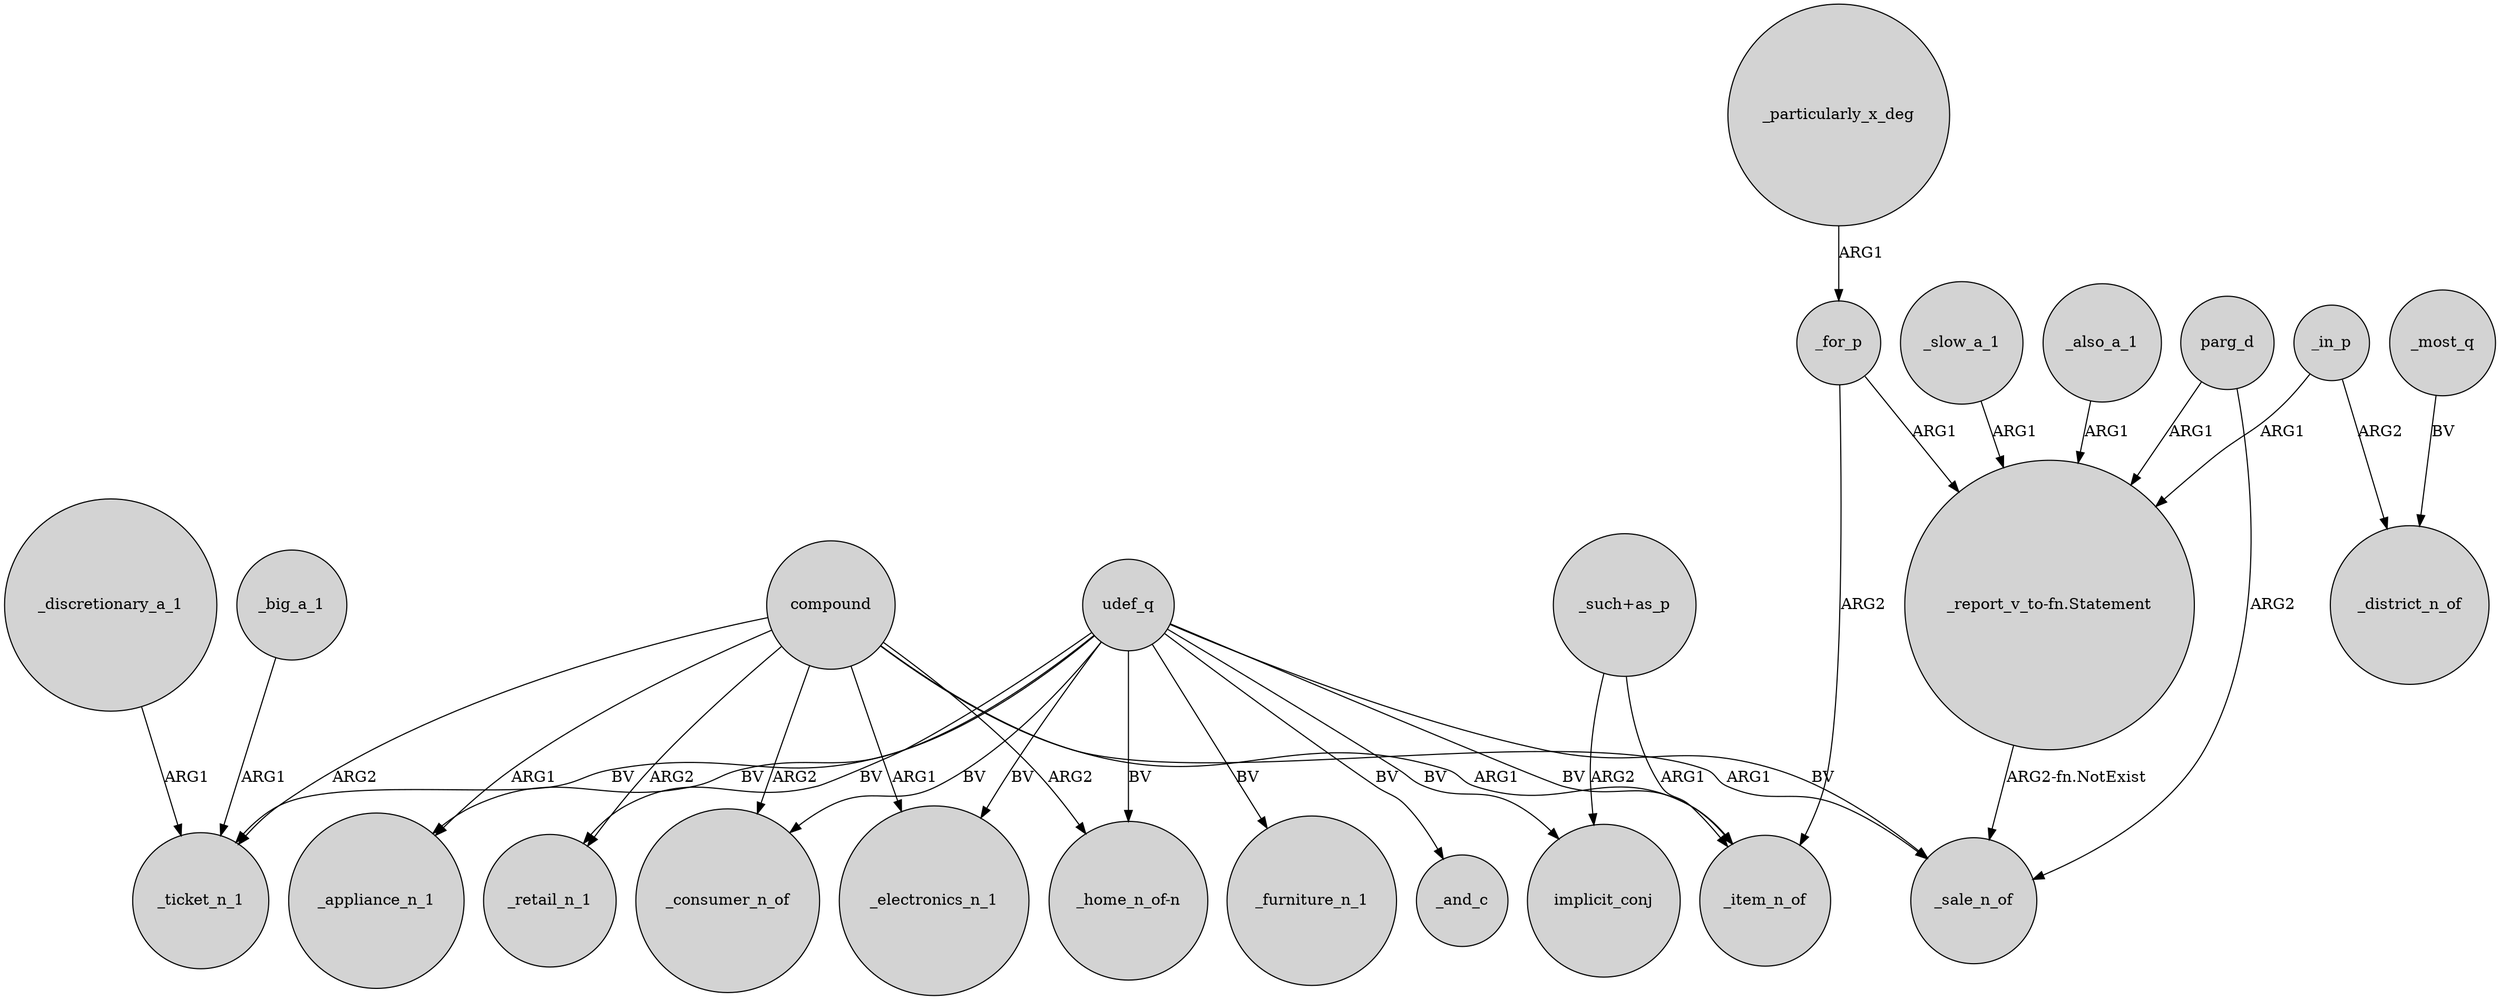 digraph {
	node [shape=circle style=filled]
	_big_a_1 -> _ticket_n_1 [label=ARG1]
	compound -> _electronics_n_1 [label=ARG1]
	compound -> _appliance_n_1 [label=ARG1]
	_for_p -> "_report_v_to-fn.Statement" [label=ARG1]
	udef_q -> _ticket_n_1 [label=BV]
	compound -> _retail_n_1 [label=ARG2]
	udef_q -> "_home_n_of-n" [label=BV]
	udef_q -> implicit_conj [label=BV]
	"_report_v_to-fn.Statement" -> _sale_n_of [label="ARG2-fn.NotExist"]
	_most_q -> _district_n_of [label=BV]
	_particularly_x_deg -> _for_p [label=ARG1]
	_discretionary_a_1 -> _ticket_n_1 [label=ARG1]
	udef_q -> _electronics_n_1 [label=BV]
	compound -> _item_n_of [label=ARG1]
	_in_p -> _district_n_of [label=ARG2]
	udef_q -> _item_n_of [label=BV]
	compound -> _ticket_n_1 [label=ARG2]
	udef_q -> _furniture_n_1 [label=BV]
	udef_q -> _appliance_n_1 [label=BV]
	parg_d -> _sale_n_of [label=ARG2]
	parg_d -> "_report_v_to-fn.Statement" [label=ARG1]
	udef_q -> _consumer_n_of [label=BV]
	"_such+as_p" -> implicit_conj [label=ARG2]
	udef_q -> _sale_n_of [label=BV]
	_in_p -> "_report_v_to-fn.Statement" [label=ARG1]
	compound -> _consumer_n_of [label=ARG2]
	udef_q -> _retail_n_1 [label=BV]
	_slow_a_1 -> "_report_v_to-fn.Statement" [label=ARG1]
	compound -> "_home_n_of-n" [label=ARG2]
	"_such+as_p" -> _item_n_of [label=ARG1]
	udef_q -> _and_c [label=BV]
	_also_a_1 -> "_report_v_to-fn.Statement" [label=ARG1]
	_for_p -> _item_n_of [label=ARG2]
	compound -> _sale_n_of [label=ARG1]
}
